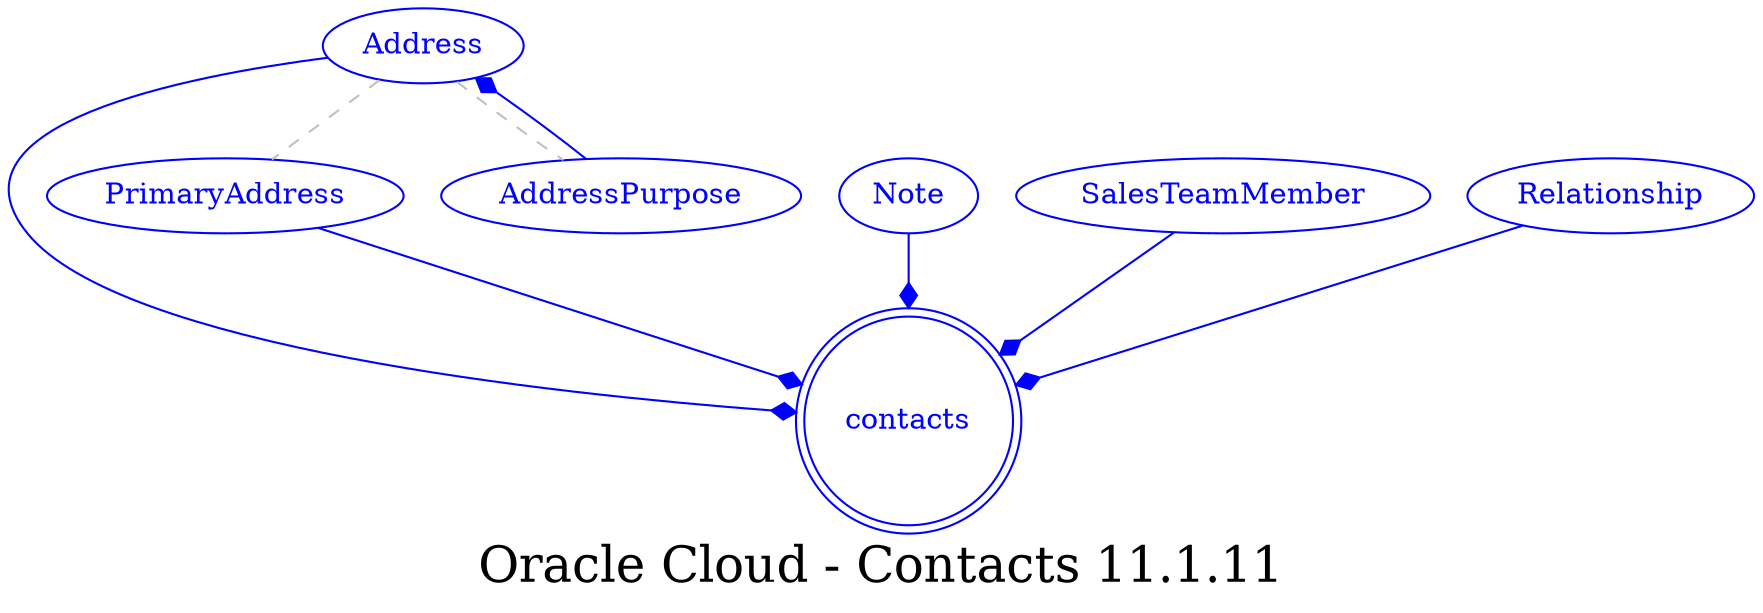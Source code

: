 digraph LexiconGraph {
graph[label="Oracle Cloud - Contacts 11.1.11", fontsize=24]
splines=true
"contacts" [color=blue, fontcolor=blue, shape=doublecircle]
"PrimaryAddress" -> "contacts" [color=blue, fontcolor=blue, arrowhead=diamond, arrowtail=none]
"PrimaryAddress" [color=blue, fontcolor=blue, shape=ellipse]
"Address" -> "PrimaryAddress" [color=grey, fontcolor=grey, arrowhead=none, arrowtail=none, style=dashed]
"Address" -> "contacts" [color=blue, fontcolor=blue, arrowhead=diamond, arrowtail=none]
"Address" [color=blue, fontcolor=blue, shape=ellipse]
"AddressPurpose" -> "Address" [color=blue, fontcolor=blue, arrowhead=diamond, arrowtail=none]
"AddressPurpose" [color=blue, fontcolor=blue, shape=ellipse]
"Address" -> "AddressPurpose" [color=grey, fontcolor=grey, arrowhead=none, arrowtail=none, style=dashed]
"Note" -> "contacts" [color=blue, fontcolor=blue, arrowhead=diamond, arrowtail=none]
"Note" [color=blue, fontcolor=blue, shape=ellipse]
"SalesTeamMember" -> "contacts" [color=blue, fontcolor=blue, arrowhead=diamond, arrowtail=none]
"SalesTeamMember" [color=blue, fontcolor=blue, shape=ellipse]
"Relationship" -> "contacts" [color=blue, fontcolor=blue, arrowhead=diamond, arrowtail=none]
"Relationship" [color=blue, fontcolor=blue, shape=ellipse]
}
